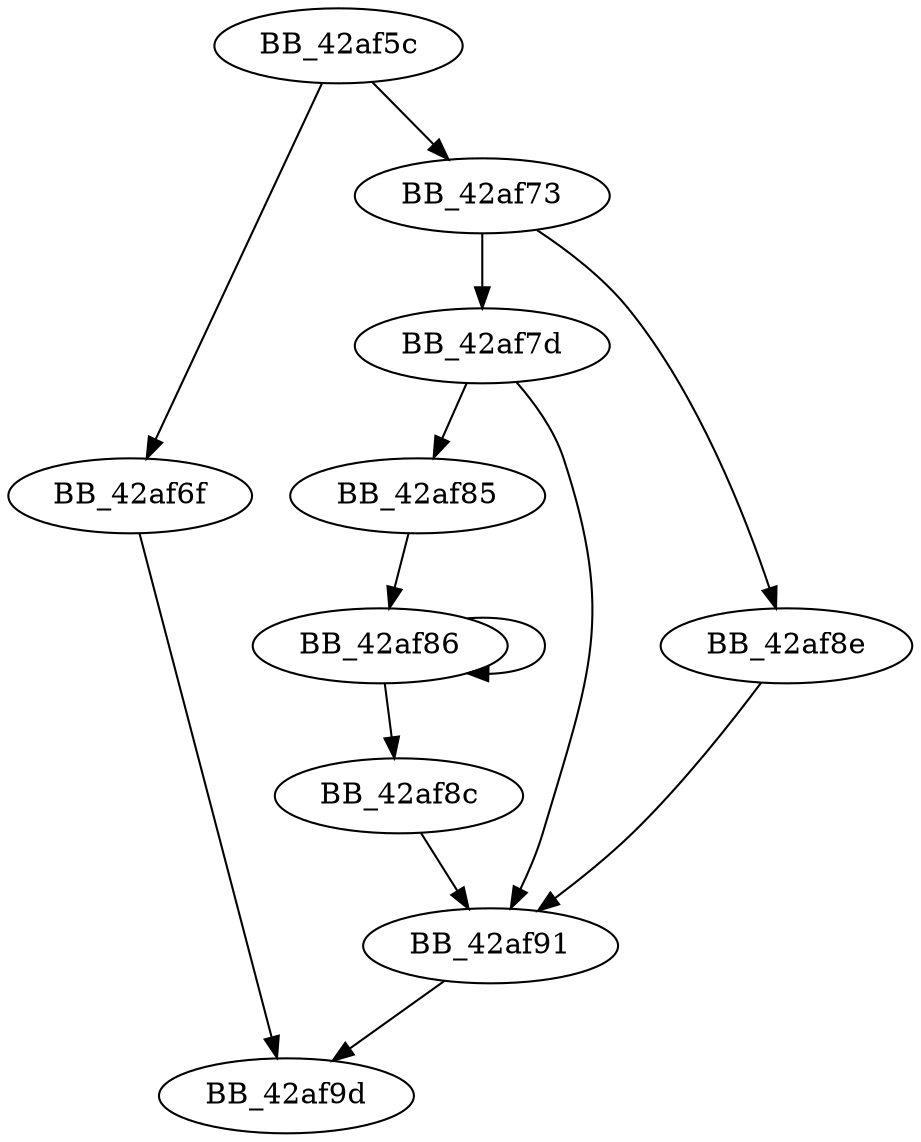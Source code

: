 DiGraph unknown_libname_25{
BB_42af5c->BB_42af6f
BB_42af5c->BB_42af73
BB_42af6f->BB_42af9d
BB_42af73->BB_42af7d
BB_42af73->BB_42af8e
BB_42af7d->BB_42af85
BB_42af7d->BB_42af91
BB_42af85->BB_42af86
BB_42af86->BB_42af86
BB_42af86->BB_42af8c
BB_42af8c->BB_42af91
BB_42af8e->BB_42af91
BB_42af91->BB_42af9d
}
